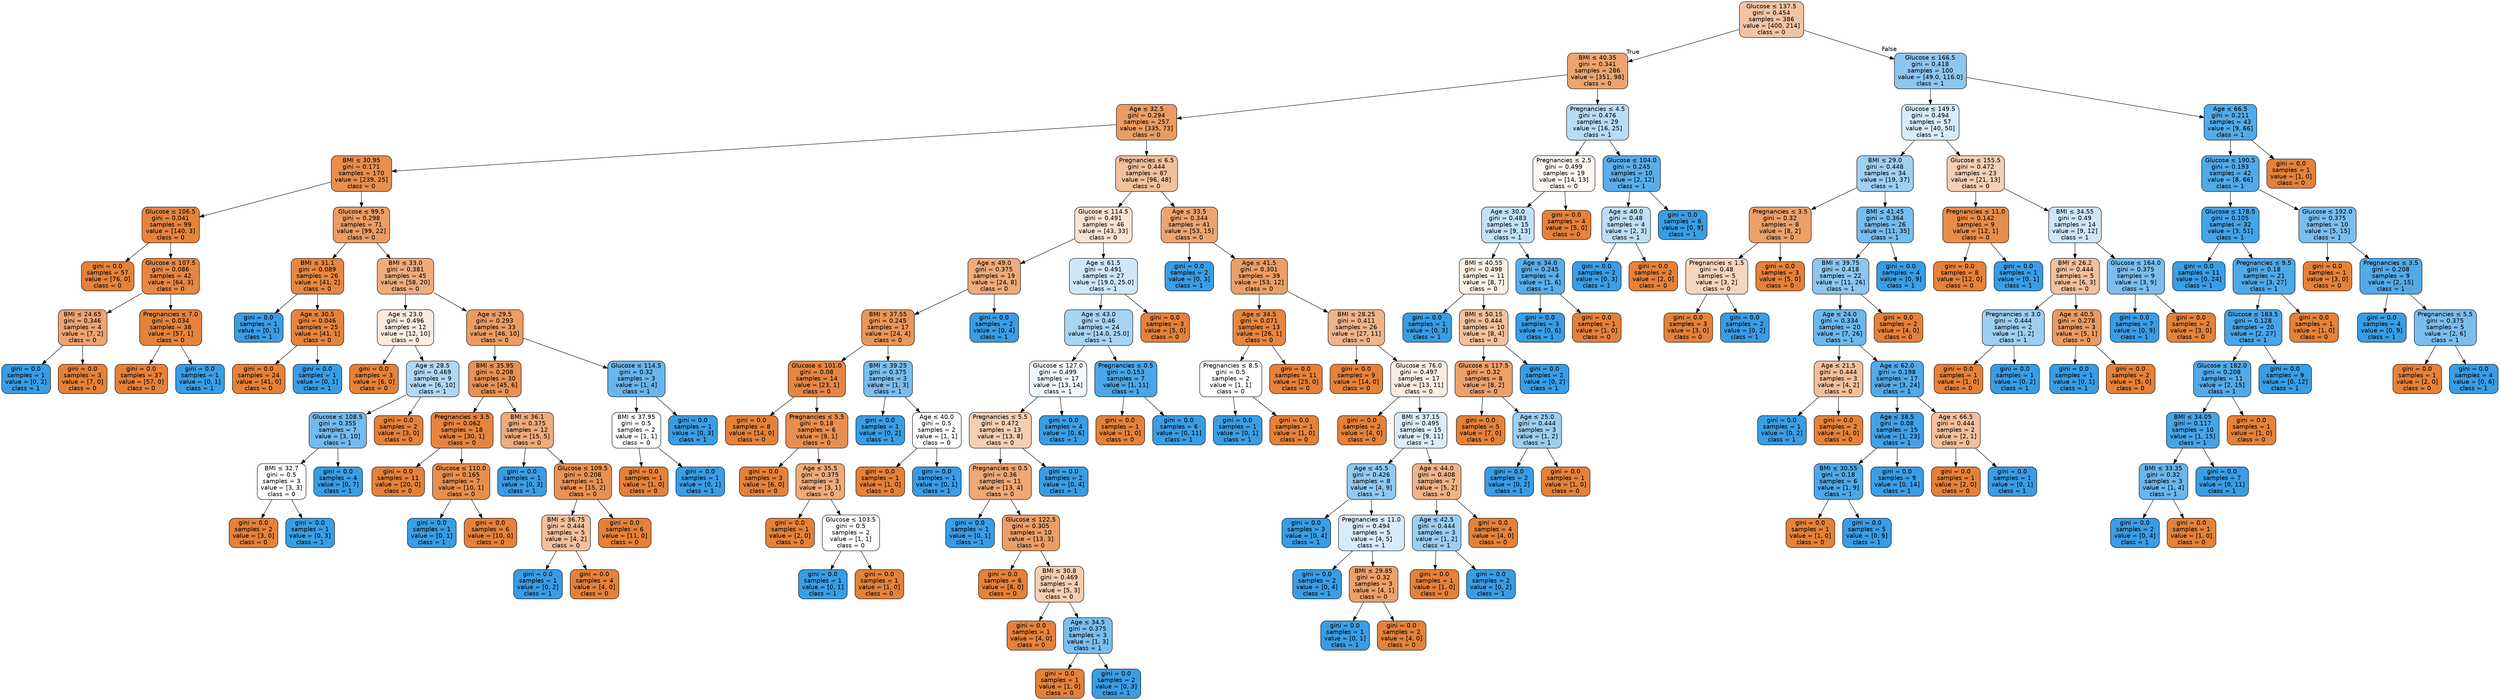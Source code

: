 digraph Tree {
node [shape=box, style="filled, rounded", color="black", fontname="helvetica"] ;
edge [fontname="helvetica"] ;
0 [label=<Glucose &le; 137.5<br/>gini = 0.454<br/>samples = 386<br/>value = [400, 214]<br/>class = 0>, fillcolor="#f3c4a3"] ;
1 [label=<BMI &le; 40.35<br/>gini = 0.341<br/>samples = 286<br/>value = [351, 98]<br/>class = 0>, fillcolor="#eca470"] ;
0 -> 1 [labeldistance=2.5, labelangle=45, headlabel="True"] ;
2 [label=<Age &le; 32.5<br/>gini = 0.294<br/>samples = 257<br/>value = [335, 73]<br/>class = 0>, fillcolor="#eb9c64"] ;
1 -> 2 ;
3 [label=<BMI &le; 30.95<br/>gini = 0.171<br/>samples = 170<br/>value = [239, 25]<br/>class = 0>, fillcolor="#e88e4e"] ;
2 -> 3 ;
4 [label=<Glucose &le; 106.5<br/>gini = 0.041<br/>samples = 99<br/>value = [140, 3]<br/>class = 0>, fillcolor="#e6843d"] ;
3 -> 4 ;
5 [label=<gini = 0.0<br/>samples = 57<br/>value = [76, 0]<br/>class = 0>, fillcolor="#e58139"] ;
4 -> 5 ;
6 [label=<Glucose &le; 107.5<br/>gini = 0.086<br/>samples = 42<br/>value = [64, 3]<br/>class = 0>, fillcolor="#e68742"] ;
4 -> 6 ;
7 [label=<BMI &le; 24.65<br/>gini = 0.346<br/>samples = 4<br/>value = [7, 2]<br/>class = 0>, fillcolor="#eca572"] ;
6 -> 7 ;
8 [label=<gini = 0.0<br/>samples = 1<br/>value = [0, 2]<br/>class = 1>, fillcolor="#399de5"] ;
7 -> 8 ;
9 [label=<gini = 0.0<br/>samples = 3<br/>value = [7, 0]<br/>class = 0>, fillcolor="#e58139"] ;
7 -> 9 ;
10 [label=<Pregnancies &le; 7.0<br/>gini = 0.034<br/>samples = 38<br/>value = [57, 1]<br/>class = 0>, fillcolor="#e5833c"] ;
6 -> 10 ;
11 [label=<gini = 0.0<br/>samples = 37<br/>value = [57, 0]<br/>class = 0>, fillcolor="#e58139"] ;
10 -> 11 ;
12 [label=<gini = 0.0<br/>samples = 1<br/>value = [0, 1]<br/>class = 1>, fillcolor="#399de5"] ;
10 -> 12 ;
13 [label=<Glucose &le; 99.5<br/>gini = 0.298<br/>samples = 71<br/>value = [99, 22]<br/>class = 0>, fillcolor="#eb9d65"] ;
3 -> 13 ;
14 [label=<BMI &le; 31.1<br/>gini = 0.089<br/>samples = 26<br/>value = [41, 2]<br/>class = 0>, fillcolor="#e68743"] ;
13 -> 14 ;
15 [label=<gini = 0.0<br/>samples = 1<br/>value = [0, 1]<br/>class = 1>, fillcolor="#399de5"] ;
14 -> 15 ;
16 [label=<Age &le; 30.5<br/>gini = 0.046<br/>samples = 25<br/>value = [41, 1]<br/>class = 0>, fillcolor="#e6843e"] ;
14 -> 16 ;
17 [label=<gini = 0.0<br/>samples = 24<br/>value = [41, 0]<br/>class = 0>, fillcolor="#e58139"] ;
16 -> 17 ;
18 [label=<gini = 0.0<br/>samples = 1<br/>value = [0, 1]<br/>class = 1>, fillcolor="#399de5"] ;
16 -> 18 ;
19 [label=<BMI &le; 33.0<br/>gini = 0.381<br/>samples = 45<br/>value = [58, 20]<br/>class = 0>, fillcolor="#eeac7d"] ;
13 -> 19 ;
20 [label=<Age &le; 23.0<br/>gini = 0.496<br/>samples = 12<br/>value = [12, 10]<br/>class = 0>, fillcolor="#fbeade"] ;
19 -> 20 ;
21 [label=<gini = 0.0<br/>samples = 3<br/>value = [6, 0]<br/>class = 0>, fillcolor="#e58139"] ;
20 -> 21 ;
22 [label=<Age &le; 28.5<br/>gini = 0.469<br/>samples = 9<br/>value = [6, 10]<br/>class = 1>, fillcolor="#b0d8f5"] ;
20 -> 22 ;
23 [label=<Glucose &le; 108.5<br/>gini = 0.355<br/>samples = 7<br/>value = [3, 10]<br/>class = 1>, fillcolor="#74baed"] ;
22 -> 23 ;
24 [label=<BMI &le; 32.7<br/>gini = 0.5<br/>samples = 3<br/>value = [3, 3]<br/>class = 0>, fillcolor="#ffffff"] ;
23 -> 24 ;
25 [label=<gini = 0.0<br/>samples = 2<br/>value = [3, 0]<br/>class = 0>, fillcolor="#e58139"] ;
24 -> 25 ;
26 [label=<gini = 0.0<br/>samples = 1<br/>value = [0, 3]<br/>class = 1>, fillcolor="#399de5"] ;
24 -> 26 ;
27 [label=<gini = 0.0<br/>samples = 4<br/>value = [0, 7]<br/>class = 1>, fillcolor="#399de5"] ;
23 -> 27 ;
28 [label=<gini = 0.0<br/>samples = 2<br/>value = [3, 0]<br/>class = 0>, fillcolor="#e58139"] ;
22 -> 28 ;
29 [label=<Age &le; 29.5<br/>gini = 0.293<br/>samples = 33<br/>value = [46, 10]<br/>class = 0>, fillcolor="#eb9c64"] ;
19 -> 29 ;
30 [label=<BMI &le; 35.95<br/>gini = 0.208<br/>samples = 30<br/>value = [45, 6]<br/>class = 0>, fillcolor="#e89253"] ;
29 -> 30 ;
31 [label=<Pregnancies &le; 3.5<br/>gini = 0.062<br/>samples = 18<br/>value = [30, 1]<br/>class = 0>, fillcolor="#e68540"] ;
30 -> 31 ;
32 [label=<gini = 0.0<br/>samples = 11<br/>value = [20, 0]<br/>class = 0>, fillcolor="#e58139"] ;
31 -> 32 ;
33 [label=<Glucose &le; 110.0<br/>gini = 0.165<br/>samples = 7<br/>value = [10, 1]<br/>class = 0>, fillcolor="#e88e4d"] ;
31 -> 33 ;
34 [label=<gini = 0.0<br/>samples = 1<br/>value = [0, 1]<br/>class = 1>, fillcolor="#399de5"] ;
33 -> 34 ;
35 [label=<gini = 0.0<br/>samples = 6<br/>value = [10, 0]<br/>class = 0>, fillcolor="#e58139"] ;
33 -> 35 ;
36 [label=<BMI &le; 36.1<br/>gini = 0.375<br/>samples = 12<br/>value = [15, 5]<br/>class = 0>, fillcolor="#eeab7b"] ;
30 -> 36 ;
37 [label=<gini = 0.0<br/>samples = 1<br/>value = [0, 3]<br/>class = 1>, fillcolor="#399de5"] ;
36 -> 37 ;
38 [label=<Glucose &le; 109.5<br/>gini = 0.208<br/>samples = 11<br/>value = [15, 2]<br/>class = 0>, fillcolor="#e89253"] ;
36 -> 38 ;
39 [label=<BMI &le; 36.75<br/>gini = 0.444<br/>samples = 5<br/>value = [4, 2]<br/>class = 0>, fillcolor="#f2c09c"] ;
38 -> 39 ;
40 [label=<gini = 0.0<br/>samples = 1<br/>value = [0, 2]<br/>class = 1>, fillcolor="#399de5"] ;
39 -> 40 ;
41 [label=<gini = 0.0<br/>samples = 4<br/>value = [4, 0]<br/>class = 0>, fillcolor="#e58139"] ;
39 -> 41 ;
42 [label=<gini = 0.0<br/>samples = 6<br/>value = [11, 0]<br/>class = 0>, fillcolor="#e58139"] ;
38 -> 42 ;
43 [label=<Glucose &le; 114.5<br/>gini = 0.32<br/>samples = 3<br/>value = [1, 4]<br/>class = 1>, fillcolor="#6ab6ec"] ;
29 -> 43 ;
44 [label=<BMI &le; 37.95<br/>gini = 0.5<br/>samples = 2<br/>value = [1, 1]<br/>class = 0>, fillcolor="#ffffff"] ;
43 -> 44 ;
45 [label=<gini = 0.0<br/>samples = 1<br/>value = [1, 0]<br/>class = 0>, fillcolor="#e58139"] ;
44 -> 45 ;
46 [label=<gini = 0.0<br/>samples = 1<br/>value = [0, 1]<br/>class = 1>, fillcolor="#399de5"] ;
44 -> 46 ;
47 [label=<gini = 0.0<br/>samples = 1<br/>value = [0, 3]<br/>class = 1>, fillcolor="#399de5"] ;
43 -> 47 ;
48 [label=<Pregnancies &le; 6.5<br/>gini = 0.444<br/>samples = 87<br/>value = [96, 48]<br/>class = 0>, fillcolor="#f2c09c"] ;
2 -> 48 ;
49 [label=<Glucose &le; 114.5<br/>gini = 0.491<br/>samples = 46<br/>value = [43, 33]<br/>class = 0>, fillcolor="#f9e2d1"] ;
48 -> 49 ;
50 [label=<Age &le; 49.0<br/>gini = 0.375<br/>samples = 19<br/>value = [24, 8]<br/>class = 0>, fillcolor="#eeab7b"] ;
49 -> 50 ;
51 [label=<BMI &le; 37.55<br/>gini = 0.245<br/>samples = 17<br/>value = [24, 4]<br/>class = 0>, fillcolor="#e9965a"] ;
50 -> 51 ;
52 [label=<Glucose &le; 101.0<br/>gini = 0.08<br/>samples = 14<br/>value = [23, 1]<br/>class = 0>, fillcolor="#e68642"] ;
51 -> 52 ;
53 [label=<gini = 0.0<br/>samples = 8<br/>value = [14, 0]<br/>class = 0>, fillcolor="#e58139"] ;
52 -> 53 ;
54 [label=<Pregnancies &le; 5.5<br/>gini = 0.18<br/>samples = 6<br/>value = [9, 1]<br/>class = 0>, fillcolor="#e88f4f"] ;
52 -> 54 ;
55 [label=<gini = 0.0<br/>samples = 3<br/>value = [6, 0]<br/>class = 0>, fillcolor="#e58139"] ;
54 -> 55 ;
56 [label=<Age &le; 35.5<br/>gini = 0.375<br/>samples = 3<br/>value = [3, 1]<br/>class = 0>, fillcolor="#eeab7b"] ;
54 -> 56 ;
57 [label=<gini = 0.0<br/>samples = 1<br/>value = [2, 0]<br/>class = 0>, fillcolor="#e58139"] ;
56 -> 57 ;
58 [label=<Glucose &le; 103.5<br/>gini = 0.5<br/>samples = 2<br/>value = [1, 1]<br/>class = 0>, fillcolor="#ffffff"] ;
56 -> 58 ;
59 [label=<gini = 0.0<br/>samples = 1<br/>value = [0, 1]<br/>class = 1>, fillcolor="#399de5"] ;
58 -> 59 ;
60 [label=<gini = 0.0<br/>samples = 1<br/>value = [1, 0]<br/>class = 0>, fillcolor="#e58139"] ;
58 -> 60 ;
61 [label=<BMI &le; 39.25<br/>gini = 0.375<br/>samples = 3<br/>value = [1, 3]<br/>class = 1>, fillcolor="#7bbeee"] ;
51 -> 61 ;
62 [label=<gini = 0.0<br/>samples = 1<br/>value = [0, 2]<br/>class = 1>, fillcolor="#399de5"] ;
61 -> 62 ;
63 [label=<Age &le; 40.0<br/>gini = 0.5<br/>samples = 2<br/>value = [1, 1]<br/>class = 0>, fillcolor="#ffffff"] ;
61 -> 63 ;
64 [label=<gini = 0.0<br/>samples = 1<br/>value = [1, 0]<br/>class = 0>, fillcolor="#e58139"] ;
63 -> 64 ;
65 [label=<gini = 0.0<br/>samples = 1<br/>value = [0, 1]<br/>class = 1>, fillcolor="#399de5"] ;
63 -> 65 ;
66 [label=<gini = 0.0<br/>samples = 2<br/>value = [0, 4]<br/>class = 1>, fillcolor="#399de5"] ;
50 -> 66 ;
67 [label=<Age &le; 61.5<br/>gini = 0.491<br/>samples = 27<br/>value = [19.0, 25.0]<br/>class = 1>, fillcolor="#cfe7f9"] ;
49 -> 67 ;
68 [label=<Age &le; 43.0<br/>gini = 0.46<br/>samples = 24<br/>value = [14.0, 25.0]<br/>class = 1>, fillcolor="#a8d4f4"] ;
67 -> 68 ;
69 [label=<Glucose &le; 127.0<br/>gini = 0.499<br/>samples = 17<br/>value = [13, 14]<br/>class = 1>, fillcolor="#f1f8fd"] ;
68 -> 69 ;
70 [label=<Pregnancies &le; 5.5<br/>gini = 0.472<br/>samples = 13<br/>value = [13, 8]<br/>class = 0>, fillcolor="#f5cfb3"] ;
69 -> 70 ;
71 [label=<Pregnancies &le; 0.5<br/>gini = 0.36<br/>samples = 11<br/>value = [13, 4]<br/>class = 0>, fillcolor="#eda876"] ;
70 -> 71 ;
72 [label=<gini = 0.0<br/>samples = 1<br/>value = [0, 1]<br/>class = 1>, fillcolor="#399de5"] ;
71 -> 72 ;
73 [label=<Glucose &le; 122.5<br/>gini = 0.305<br/>samples = 10<br/>value = [13, 3]<br/>class = 0>, fillcolor="#eb9e67"] ;
71 -> 73 ;
74 [label=<gini = 0.0<br/>samples = 6<br/>value = [8, 0]<br/>class = 0>, fillcolor="#e58139"] ;
73 -> 74 ;
75 [label=<BMI &le; 30.8<br/>gini = 0.469<br/>samples = 4<br/>value = [5, 3]<br/>class = 0>, fillcolor="#f5cdb0"] ;
73 -> 75 ;
76 [label=<gini = 0.0<br/>samples = 1<br/>value = [4, 0]<br/>class = 0>, fillcolor="#e58139"] ;
75 -> 76 ;
77 [label=<Age &le; 34.5<br/>gini = 0.375<br/>samples = 3<br/>value = [1, 3]<br/>class = 1>, fillcolor="#7bbeee"] ;
75 -> 77 ;
78 [label=<gini = 0.0<br/>samples = 1<br/>value = [1, 0]<br/>class = 0>, fillcolor="#e58139"] ;
77 -> 78 ;
79 [label=<gini = 0.0<br/>samples = 2<br/>value = [0, 3]<br/>class = 1>, fillcolor="#399de5"] ;
77 -> 79 ;
80 [label=<gini = 0.0<br/>samples = 2<br/>value = [0, 4]<br/>class = 1>, fillcolor="#399de5"] ;
70 -> 80 ;
81 [label=<gini = 0.0<br/>samples = 4<br/>value = [0, 6]<br/>class = 1>, fillcolor="#399de5"] ;
69 -> 81 ;
82 [label=<Pregnancies &le; 0.5<br/>gini = 0.153<br/>samples = 7<br/>value = [1, 11]<br/>class = 1>, fillcolor="#4ba6e7"] ;
68 -> 82 ;
83 [label=<gini = 0.0<br/>samples = 1<br/>value = [1, 0]<br/>class = 0>, fillcolor="#e58139"] ;
82 -> 83 ;
84 [label=<gini = 0.0<br/>samples = 6<br/>value = [0, 11]<br/>class = 1>, fillcolor="#399de5"] ;
82 -> 84 ;
85 [label=<gini = 0.0<br/>samples = 3<br/>value = [5, 0]<br/>class = 0>, fillcolor="#e58139"] ;
67 -> 85 ;
86 [label=<Age &le; 33.5<br/>gini = 0.344<br/>samples = 41<br/>value = [53, 15]<br/>class = 0>, fillcolor="#eca571"] ;
48 -> 86 ;
87 [label=<gini = 0.0<br/>samples = 2<br/>value = [0, 3]<br/>class = 1>, fillcolor="#399de5"] ;
86 -> 87 ;
88 [label=<Age &le; 41.5<br/>gini = 0.301<br/>samples = 39<br/>value = [53, 12]<br/>class = 0>, fillcolor="#eb9e66"] ;
86 -> 88 ;
89 [label=<Age &le; 34.5<br/>gini = 0.071<br/>samples = 13<br/>value = [26, 1]<br/>class = 0>, fillcolor="#e68641"] ;
88 -> 89 ;
90 [label=<Pregnancies &le; 8.5<br/>gini = 0.5<br/>samples = 2<br/>value = [1, 1]<br/>class = 0>, fillcolor="#ffffff"] ;
89 -> 90 ;
91 [label=<gini = 0.0<br/>samples = 1<br/>value = [0, 1]<br/>class = 1>, fillcolor="#399de5"] ;
90 -> 91 ;
92 [label=<gini = 0.0<br/>samples = 1<br/>value = [1, 0]<br/>class = 0>, fillcolor="#e58139"] ;
90 -> 92 ;
93 [label=<gini = 0.0<br/>samples = 11<br/>value = [25, 0]<br/>class = 0>, fillcolor="#e58139"] ;
89 -> 93 ;
94 [label=<BMI &le; 28.25<br/>gini = 0.411<br/>samples = 26<br/>value = [27, 11]<br/>class = 0>, fillcolor="#f0b48a"] ;
88 -> 94 ;
95 [label=<gini = 0.0<br/>samples = 9<br/>value = [14, 0]<br/>class = 0>, fillcolor="#e58139"] ;
94 -> 95 ;
96 [label=<Glucose &le; 76.0<br/>gini = 0.497<br/>samples = 17<br/>value = [13, 11]<br/>class = 0>, fillcolor="#fbece1"] ;
94 -> 96 ;
97 [label=<gini = 0.0<br/>samples = 2<br/>value = [4, 0]<br/>class = 0>, fillcolor="#e58139"] ;
96 -> 97 ;
98 [label=<BMI &le; 37.15<br/>gini = 0.495<br/>samples = 15<br/>value = [9, 11]<br/>class = 1>, fillcolor="#dbedfa"] ;
96 -> 98 ;
99 [label=<Age &le; 45.5<br/>gini = 0.426<br/>samples = 8<br/>value = [4, 9]<br/>class = 1>, fillcolor="#91c9f1"] ;
98 -> 99 ;
100 [label=<gini = 0.0<br/>samples = 3<br/>value = [0, 4]<br/>class = 1>, fillcolor="#399de5"] ;
99 -> 100 ;
101 [label=<Pregnancies &le; 11.0<br/>gini = 0.494<br/>samples = 5<br/>value = [4, 5]<br/>class = 1>, fillcolor="#d7ebfa"] ;
99 -> 101 ;
102 [label=<gini = 0.0<br/>samples = 2<br/>value = [0, 4]<br/>class = 1>, fillcolor="#399de5"] ;
101 -> 102 ;
103 [label=<BMI &le; 29.85<br/>gini = 0.32<br/>samples = 3<br/>value = [4, 1]<br/>class = 0>, fillcolor="#eca06a"] ;
101 -> 103 ;
104 [label=<gini = 0.0<br/>samples = 1<br/>value = [0, 1]<br/>class = 1>, fillcolor="#399de5"] ;
103 -> 104 ;
105 [label=<gini = 0.0<br/>samples = 2<br/>value = [4, 0]<br/>class = 0>, fillcolor="#e58139"] ;
103 -> 105 ;
106 [label=<Age &le; 44.0<br/>gini = 0.408<br/>samples = 7<br/>value = [5, 2]<br/>class = 0>, fillcolor="#efb388"] ;
98 -> 106 ;
107 [label=<Age &le; 42.5<br/>gini = 0.444<br/>samples = 3<br/>value = [1, 2]<br/>class = 1>, fillcolor="#9ccef2"] ;
106 -> 107 ;
108 [label=<gini = 0.0<br/>samples = 1<br/>value = [1, 0]<br/>class = 0>, fillcolor="#e58139"] ;
107 -> 108 ;
109 [label=<gini = 0.0<br/>samples = 2<br/>value = [0, 2]<br/>class = 1>, fillcolor="#399de5"] ;
107 -> 109 ;
110 [label=<gini = 0.0<br/>samples = 4<br/>value = [4, 0]<br/>class = 0>, fillcolor="#e58139"] ;
106 -> 110 ;
111 [label=<Pregnancies &le; 4.5<br/>gini = 0.476<br/>samples = 29<br/>value = [16, 25]<br/>class = 1>, fillcolor="#b8dcf6"] ;
1 -> 111 ;
112 [label=<Pregnancies &le; 2.5<br/>gini = 0.499<br/>samples = 19<br/>value = [14, 13]<br/>class = 0>, fillcolor="#fdf6f1"] ;
111 -> 112 ;
113 [label=<Age &le; 30.0<br/>gini = 0.483<br/>samples = 15<br/>value = [9, 13]<br/>class = 1>, fillcolor="#c2e1f7"] ;
112 -> 113 ;
114 [label=<BMI &le; 40.55<br/>gini = 0.498<br/>samples = 11<br/>value = [8, 7]<br/>class = 0>, fillcolor="#fcefe6"] ;
113 -> 114 ;
115 [label=<gini = 0.0<br/>samples = 1<br/>value = [0, 3]<br/>class = 1>, fillcolor="#399de5"] ;
114 -> 115 ;
116 [label=<BMI &le; 50.15<br/>gini = 0.444<br/>samples = 10<br/>value = [8, 4]<br/>class = 0>, fillcolor="#f2c09c"] ;
114 -> 116 ;
117 [label=<Glucose &le; 117.5<br/>gini = 0.32<br/>samples = 8<br/>value = [8, 2]<br/>class = 0>, fillcolor="#eca06a"] ;
116 -> 117 ;
118 [label=<gini = 0.0<br/>samples = 5<br/>value = [7, 0]<br/>class = 0>, fillcolor="#e58139"] ;
117 -> 118 ;
119 [label=<Age &le; 25.0<br/>gini = 0.444<br/>samples = 3<br/>value = [1, 2]<br/>class = 1>, fillcolor="#9ccef2"] ;
117 -> 119 ;
120 [label=<gini = 0.0<br/>samples = 2<br/>value = [0, 2]<br/>class = 1>, fillcolor="#399de5"] ;
119 -> 120 ;
121 [label=<gini = 0.0<br/>samples = 1<br/>value = [1, 0]<br/>class = 0>, fillcolor="#e58139"] ;
119 -> 121 ;
122 [label=<gini = 0.0<br/>samples = 2<br/>value = [0, 2]<br/>class = 1>, fillcolor="#399de5"] ;
116 -> 122 ;
123 [label=<Age &le; 34.0<br/>gini = 0.245<br/>samples = 4<br/>value = [1, 6]<br/>class = 1>, fillcolor="#5aade9"] ;
113 -> 123 ;
124 [label=<gini = 0.0<br/>samples = 3<br/>value = [0, 6]<br/>class = 1>, fillcolor="#399de5"] ;
123 -> 124 ;
125 [label=<gini = 0.0<br/>samples = 1<br/>value = [1, 0]<br/>class = 0>, fillcolor="#e58139"] ;
123 -> 125 ;
126 [label=<gini = 0.0<br/>samples = 4<br/>value = [5, 0]<br/>class = 0>, fillcolor="#e58139"] ;
112 -> 126 ;
127 [label=<Glucose &le; 104.0<br/>gini = 0.245<br/>samples = 10<br/>value = [2, 12]<br/>class = 1>, fillcolor="#5aade9"] ;
111 -> 127 ;
128 [label=<Age &le; 40.0<br/>gini = 0.48<br/>samples = 4<br/>value = [2, 3]<br/>class = 1>, fillcolor="#bddef6"] ;
127 -> 128 ;
129 [label=<gini = 0.0<br/>samples = 2<br/>value = [0, 3]<br/>class = 1>, fillcolor="#399de5"] ;
128 -> 129 ;
130 [label=<gini = 0.0<br/>samples = 2<br/>value = [2, 0]<br/>class = 0>, fillcolor="#e58139"] ;
128 -> 130 ;
131 [label=<gini = 0.0<br/>samples = 6<br/>value = [0, 9]<br/>class = 1>, fillcolor="#399de5"] ;
127 -> 131 ;
132 [label=<Glucose &le; 166.5<br/>gini = 0.418<br/>samples = 100<br/>value = [49.0, 116.0]<br/>class = 1>, fillcolor="#8dc6f0"] ;
0 -> 132 [labeldistance=2.5, labelangle=-45, headlabel="False"] ;
133 [label=<Glucose &le; 149.5<br/>gini = 0.494<br/>samples = 57<br/>value = [40, 50]<br/>class = 1>, fillcolor="#d7ebfa"] ;
132 -> 133 ;
134 [label=<BMI &le; 29.0<br/>gini = 0.448<br/>samples = 34<br/>value = [19, 37]<br/>class = 1>, fillcolor="#9fcff2"] ;
133 -> 134 ;
135 [label=<Pregnancies &le; 3.5<br/>gini = 0.32<br/>samples = 8<br/>value = [8, 2]<br/>class = 0>, fillcolor="#eca06a"] ;
134 -> 135 ;
136 [label=<Pregnancies &le; 1.5<br/>gini = 0.48<br/>samples = 5<br/>value = [3, 2]<br/>class = 0>, fillcolor="#f6d5bd"] ;
135 -> 136 ;
137 [label=<gini = 0.0<br/>samples = 3<br/>value = [3, 0]<br/>class = 0>, fillcolor="#e58139"] ;
136 -> 137 ;
138 [label=<gini = 0.0<br/>samples = 2<br/>value = [0, 2]<br/>class = 1>, fillcolor="#399de5"] ;
136 -> 138 ;
139 [label=<gini = 0.0<br/>samples = 3<br/>value = [5, 0]<br/>class = 0>, fillcolor="#e58139"] ;
135 -> 139 ;
140 [label=<BMI &le; 41.45<br/>gini = 0.364<br/>samples = 26<br/>value = [11, 35]<br/>class = 1>, fillcolor="#77bced"] ;
134 -> 140 ;
141 [label=<BMI &le; 39.75<br/>gini = 0.418<br/>samples = 22<br/>value = [11, 26]<br/>class = 1>, fillcolor="#8dc6f0"] ;
140 -> 141 ;
142 [label=<Age &le; 24.0<br/>gini = 0.334<br/>samples = 20<br/>value = [7, 26]<br/>class = 1>, fillcolor="#6eb7ec"] ;
141 -> 142 ;
143 [label=<Age &le; 21.5<br/>gini = 0.444<br/>samples = 3<br/>value = [4, 2]<br/>class = 0>, fillcolor="#f2c09c"] ;
142 -> 143 ;
144 [label=<gini = 0.0<br/>samples = 1<br/>value = [0, 2]<br/>class = 1>, fillcolor="#399de5"] ;
143 -> 144 ;
145 [label=<gini = 0.0<br/>samples = 2<br/>value = [4, 0]<br/>class = 0>, fillcolor="#e58139"] ;
143 -> 145 ;
146 [label=<Age &le; 62.0<br/>gini = 0.198<br/>samples = 17<br/>value = [3, 24]<br/>class = 1>, fillcolor="#52a9e8"] ;
142 -> 146 ;
147 [label=<Age &le; 38.5<br/>gini = 0.08<br/>samples = 15<br/>value = [1, 23]<br/>class = 1>, fillcolor="#42a1e6"] ;
146 -> 147 ;
148 [label=<BMI &le; 30.55<br/>gini = 0.18<br/>samples = 6<br/>value = [1, 9]<br/>class = 1>, fillcolor="#4fa8e8"] ;
147 -> 148 ;
149 [label=<gini = 0.0<br/>samples = 1<br/>value = [1, 0]<br/>class = 0>, fillcolor="#e58139"] ;
148 -> 149 ;
150 [label=<gini = 0.0<br/>samples = 5<br/>value = [0, 9]<br/>class = 1>, fillcolor="#399de5"] ;
148 -> 150 ;
151 [label=<gini = 0.0<br/>samples = 9<br/>value = [0, 14]<br/>class = 1>, fillcolor="#399de5"] ;
147 -> 151 ;
152 [label=<Age &le; 66.5<br/>gini = 0.444<br/>samples = 2<br/>value = [2, 1]<br/>class = 0>, fillcolor="#f2c09c"] ;
146 -> 152 ;
153 [label=<gini = 0.0<br/>samples = 1<br/>value = [2, 0]<br/>class = 0>, fillcolor="#e58139"] ;
152 -> 153 ;
154 [label=<gini = 0.0<br/>samples = 1<br/>value = [0, 1]<br/>class = 1>, fillcolor="#399de5"] ;
152 -> 154 ;
155 [label=<gini = 0.0<br/>samples = 2<br/>value = [4, 0]<br/>class = 0>, fillcolor="#e58139"] ;
141 -> 155 ;
156 [label=<gini = 0.0<br/>samples = 4<br/>value = [0, 9]<br/>class = 1>, fillcolor="#399de5"] ;
140 -> 156 ;
157 [label=<Glucose &le; 155.5<br/>gini = 0.472<br/>samples = 23<br/>value = [21, 13]<br/>class = 0>, fillcolor="#f5cfb4"] ;
133 -> 157 ;
158 [label=<Pregnancies &le; 11.0<br/>gini = 0.142<br/>samples = 9<br/>value = [12, 1]<br/>class = 0>, fillcolor="#e78c49"] ;
157 -> 158 ;
159 [label=<gini = 0.0<br/>samples = 8<br/>value = [12, 0]<br/>class = 0>, fillcolor="#e58139"] ;
158 -> 159 ;
160 [label=<gini = 0.0<br/>samples = 1<br/>value = [0, 1]<br/>class = 1>, fillcolor="#399de5"] ;
158 -> 160 ;
161 [label=<BMI &le; 34.55<br/>gini = 0.49<br/>samples = 14<br/>value = [9, 12]<br/>class = 1>, fillcolor="#cee6f8"] ;
157 -> 161 ;
162 [label=<BMI &le; 26.2<br/>gini = 0.444<br/>samples = 5<br/>value = [6, 3]<br/>class = 0>, fillcolor="#f2c09c"] ;
161 -> 162 ;
163 [label=<Pregnancies &le; 3.0<br/>gini = 0.444<br/>samples = 2<br/>value = [1, 2]<br/>class = 1>, fillcolor="#9ccef2"] ;
162 -> 163 ;
164 [label=<gini = 0.0<br/>samples = 1<br/>value = [1, 0]<br/>class = 0>, fillcolor="#e58139"] ;
163 -> 164 ;
165 [label=<gini = 0.0<br/>samples = 1<br/>value = [0, 2]<br/>class = 1>, fillcolor="#399de5"] ;
163 -> 165 ;
166 [label=<Age &le; 40.5<br/>gini = 0.278<br/>samples = 3<br/>value = [5, 1]<br/>class = 0>, fillcolor="#ea9a61"] ;
162 -> 166 ;
167 [label=<gini = 0.0<br/>samples = 1<br/>value = [0, 1]<br/>class = 1>, fillcolor="#399de5"] ;
166 -> 167 ;
168 [label=<gini = 0.0<br/>samples = 2<br/>value = [5, 0]<br/>class = 0>, fillcolor="#e58139"] ;
166 -> 168 ;
169 [label=<Glucose &le; 164.0<br/>gini = 0.375<br/>samples = 9<br/>value = [3, 9]<br/>class = 1>, fillcolor="#7bbeee"] ;
161 -> 169 ;
170 [label=<gini = 0.0<br/>samples = 7<br/>value = [0, 9]<br/>class = 1>, fillcolor="#399de5"] ;
169 -> 170 ;
171 [label=<gini = 0.0<br/>samples = 2<br/>value = [3, 0]<br/>class = 0>, fillcolor="#e58139"] ;
169 -> 171 ;
172 [label=<Age &le; 66.5<br/>gini = 0.211<br/>samples = 43<br/>value = [9, 66]<br/>class = 1>, fillcolor="#54aae9"] ;
132 -> 172 ;
173 [label=<Glucose &le; 190.5<br/>gini = 0.193<br/>samples = 42<br/>value = [8, 66]<br/>class = 1>, fillcolor="#51a9e8"] ;
172 -> 173 ;
174 [label=<Glucose &le; 178.5<br/>gini = 0.105<br/>samples = 32<br/>value = [3, 51]<br/>class = 1>, fillcolor="#45a3e7"] ;
173 -> 174 ;
175 [label=<gini = 0.0<br/>samples = 11<br/>value = [0, 24]<br/>class = 1>, fillcolor="#399de5"] ;
174 -> 175 ;
176 [label=<Pregnancies &le; 9.5<br/>gini = 0.18<br/>samples = 21<br/>value = [3, 27]<br/>class = 1>, fillcolor="#4fa8e8"] ;
174 -> 176 ;
177 [label=<Glucose &le; 183.5<br/>gini = 0.128<br/>samples = 20<br/>value = [2, 27]<br/>class = 1>, fillcolor="#48a4e7"] ;
176 -> 177 ;
178 [label=<Glucose &le; 182.0<br/>gini = 0.208<br/>samples = 11<br/>value = [2, 15]<br/>class = 1>, fillcolor="#53aae8"] ;
177 -> 178 ;
179 [label=<BMI &le; 34.05<br/>gini = 0.117<br/>samples = 10<br/>value = [1, 15]<br/>class = 1>, fillcolor="#46a4e7"] ;
178 -> 179 ;
180 [label=<BMI &le; 33.35<br/>gini = 0.32<br/>samples = 3<br/>value = [1, 4]<br/>class = 1>, fillcolor="#6ab6ec"] ;
179 -> 180 ;
181 [label=<gini = 0.0<br/>samples = 2<br/>value = [0, 4]<br/>class = 1>, fillcolor="#399de5"] ;
180 -> 181 ;
182 [label=<gini = 0.0<br/>samples = 1<br/>value = [1, 0]<br/>class = 0>, fillcolor="#e58139"] ;
180 -> 182 ;
183 [label=<gini = 0.0<br/>samples = 7<br/>value = [0, 11]<br/>class = 1>, fillcolor="#399de5"] ;
179 -> 183 ;
184 [label=<gini = 0.0<br/>samples = 1<br/>value = [1, 0]<br/>class = 0>, fillcolor="#e58139"] ;
178 -> 184 ;
185 [label=<gini = 0.0<br/>samples = 9<br/>value = [0, 12]<br/>class = 1>, fillcolor="#399de5"] ;
177 -> 185 ;
186 [label=<gini = 0.0<br/>samples = 1<br/>value = [1, 0]<br/>class = 0>, fillcolor="#e58139"] ;
176 -> 186 ;
187 [label=<Glucose &le; 192.0<br/>gini = 0.375<br/>samples = 10<br/>value = [5, 15]<br/>class = 1>, fillcolor="#7bbeee"] ;
173 -> 187 ;
188 [label=<gini = 0.0<br/>samples = 1<br/>value = [3, 0]<br/>class = 0>, fillcolor="#e58139"] ;
187 -> 188 ;
189 [label=<Pregnancies &le; 3.5<br/>gini = 0.208<br/>samples = 9<br/>value = [2, 15]<br/>class = 1>, fillcolor="#53aae8"] ;
187 -> 189 ;
190 [label=<gini = 0.0<br/>samples = 4<br/>value = [0, 9]<br/>class = 1>, fillcolor="#399de5"] ;
189 -> 190 ;
191 [label=<Pregnancies &le; 5.5<br/>gini = 0.375<br/>samples = 5<br/>value = [2, 6]<br/>class = 1>, fillcolor="#7bbeee"] ;
189 -> 191 ;
192 [label=<gini = 0.0<br/>samples = 1<br/>value = [2, 0]<br/>class = 0>, fillcolor="#e58139"] ;
191 -> 192 ;
193 [label=<gini = 0.0<br/>samples = 4<br/>value = [0, 6]<br/>class = 1>, fillcolor="#399de5"] ;
191 -> 193 ;
194 [label=<gini = 0.0<br/>samples = 1<br/>value = [1, 0]<br/>class = 0>, fillcolor="#e58139"] ;
172 -> 194 ;
}